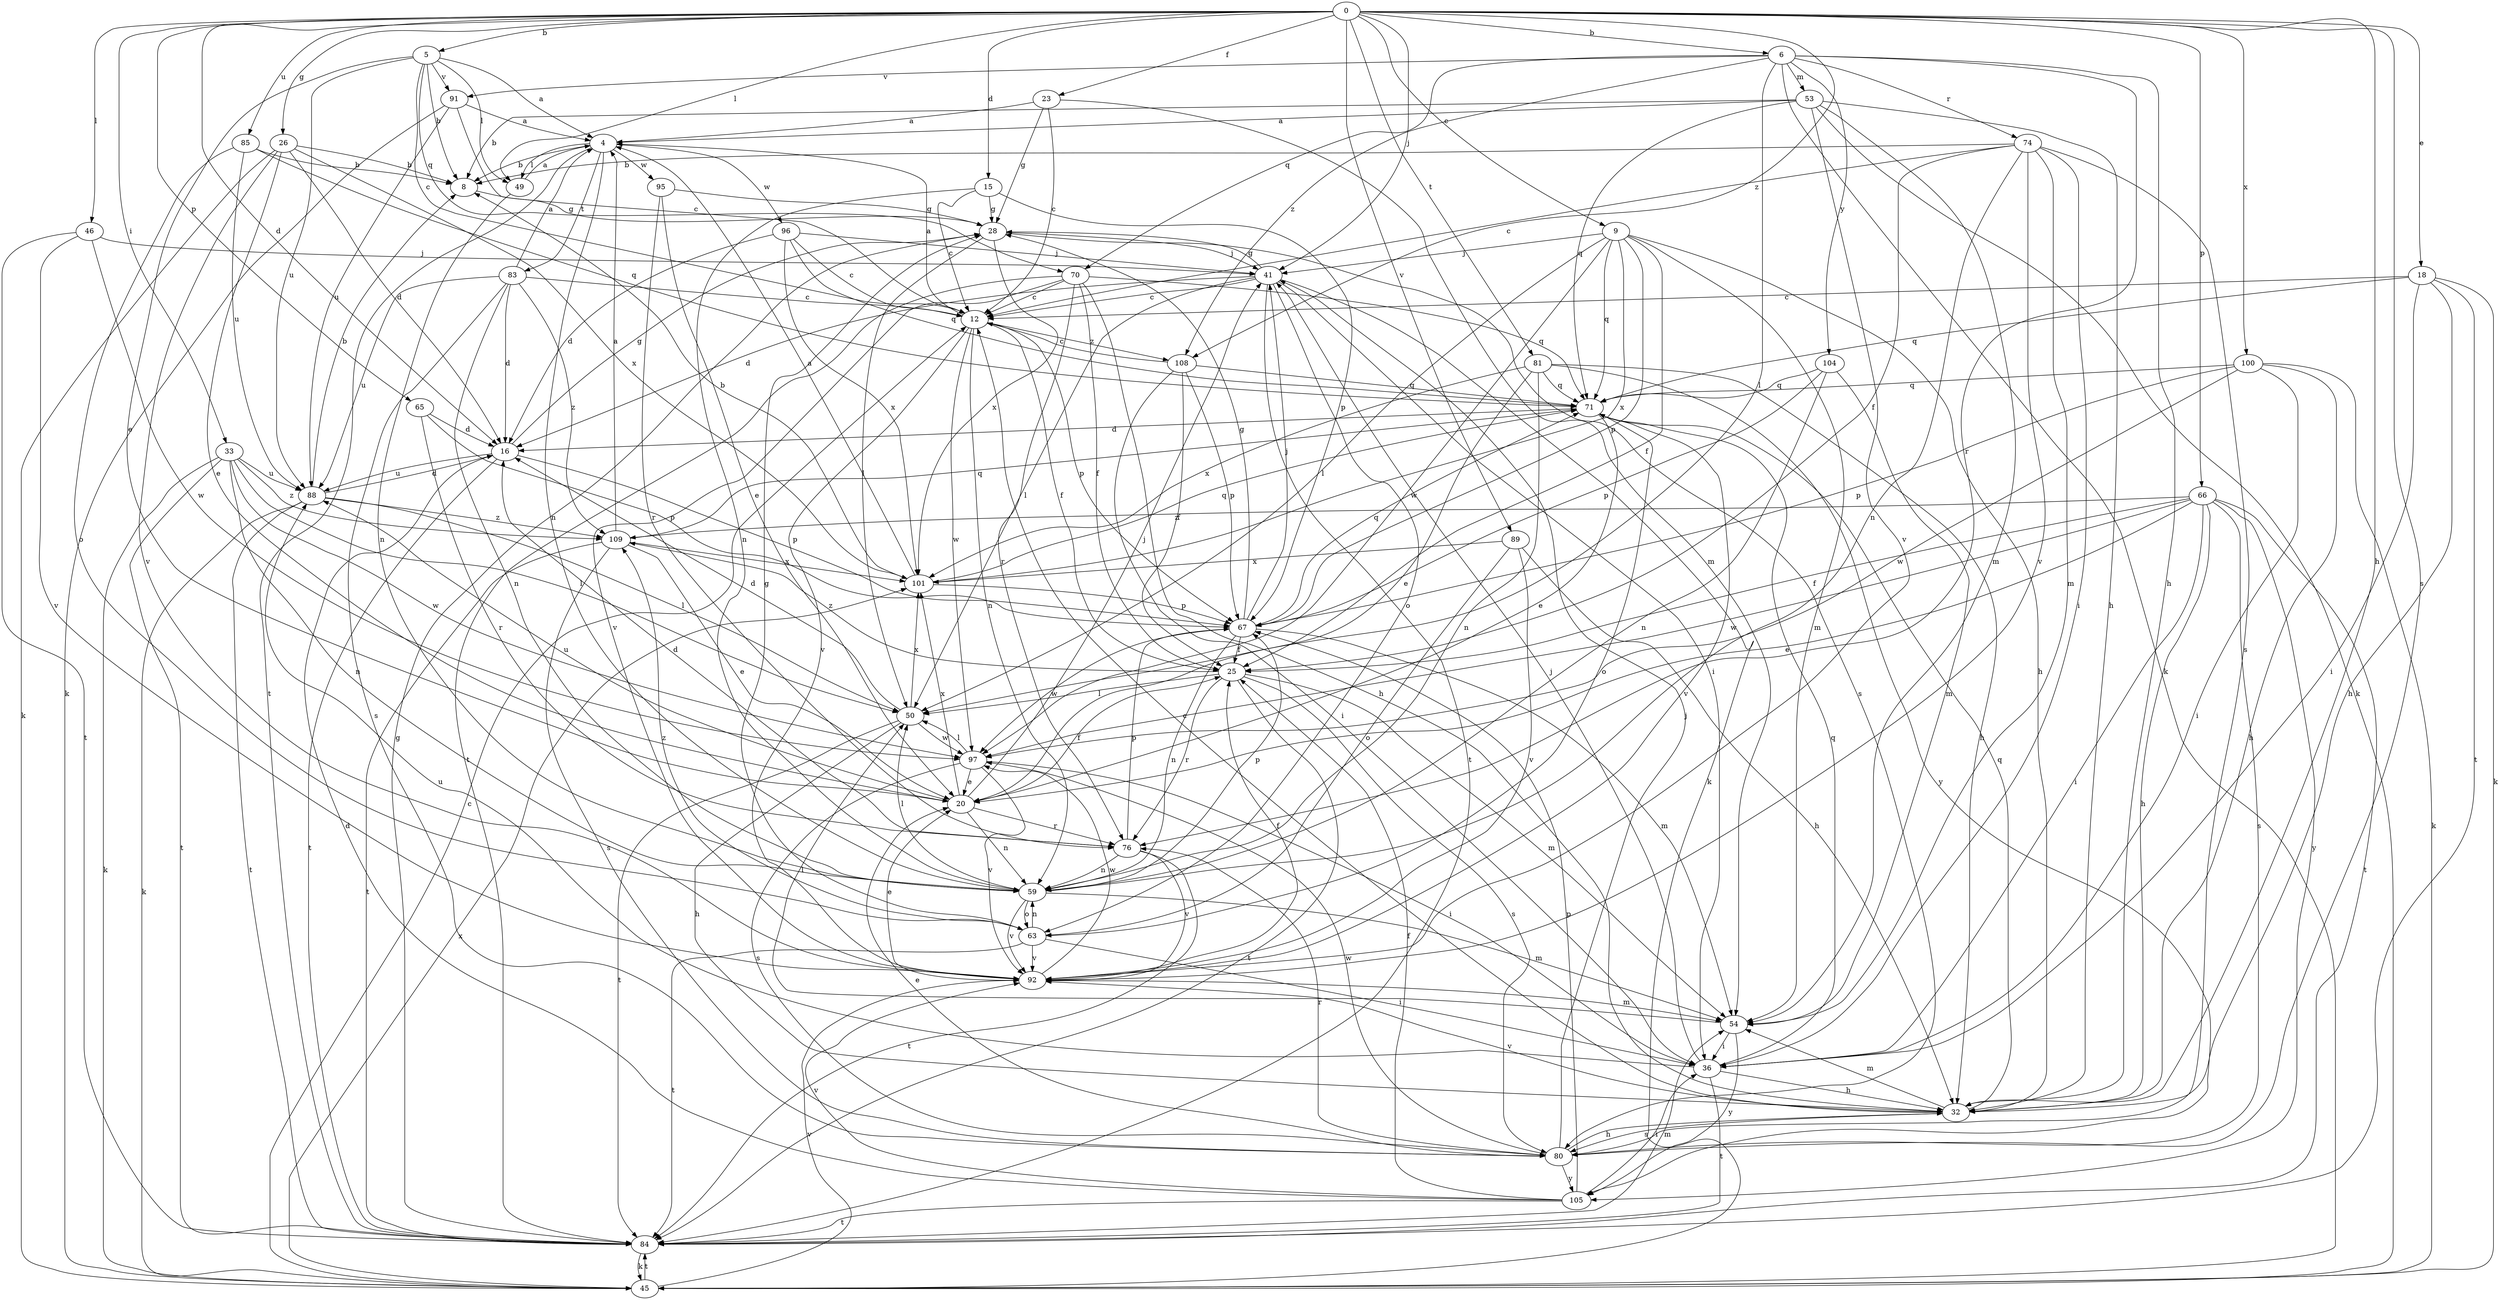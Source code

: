 strict digraph  {
0;
4;
5;
6;
8;
9;
12;
15;
16;
18;
20;
23;
25;
26;
28;
32;
33;
36;
41;
45;
46;
49;
50;
53;
54;
59;
63;
65;
66;
67;
70;
71;
74;
76;
80;
81;
83;
84;
85;
88;
89;
91;
92;
95;
96;
97;
100;
101;
104;
105;
108;
109;
0 -> 5  [label=b];
0 -> 6  [label=b];
0 -> 9  [label=c];
0 -> 15  [label=d];
0 -> 16  [label=d];
0 -> 18  [label=e];
0 -> 23  [label=f];
0 -> 26  [label=g];
0 -> 32  [label=h];
0 -> 33  [label=i];
0 -> 41  [label=j];
0 -> 46  [label=l];
0 -> 49  [label=l];
0 -> 65  [label=p];
0 -> 66  [label=p];
0 -> 80  [label=s];
0 -> 81  [label=t];
0 -> 85  [label=u];
0 -> 89  [label=v];
0 -> 100  [label=x];
0 -> 108  [label=z];
4 -> 8  [label=b];
4 -> 49  [label=l];
4 -> 59  [label=n];
4 -> 83  [label=t];
4 -> 84  [label=t];
4 -> 95  [label=w];
4 -> 96  [label=w];
5 -> 4  [label=a];
5 -> 8  [label=b];
5 -> 12  [label=c];
5 -> 20  [label=e];
5 -> 49  [label=l];
5 -> 70  [label=q];
5 -> 88  [label=u];
5 -> 91  [label=v];
6 -> 32  [label=h];
6 -> 45  [label=k];
6 -> 50  [label=l];
6 -> 53  [label=m];
6 -> 70  [label=q];
6 -> 74  [label=r];
6 -> 76  [label=r];
6 -> 91  [label=v];
6 -> 104  [label=y];
6 -> 108  [label=z];
8 -> 28  [label=g];
9 -> 25  [label=f];
9 -> 32  [label=h];
9 -> 41  [label=j];
9 -> 50  [label=l];
9 -> 54  [label=m];
9 -> 67  [label=p];
9 -> 71  [label=q];
9 -> 97  [label=w];
9 -> 101  [label=x];
12 -> 4  [label=a];
12 -> 25  [label=f];
12 -> 59  [label=n];
12 -> 67  [label=p];
12 -> 92  [label=v];
12 -> 97  [label=w];
12 -> 108  [label=z];
15 -> 12  [label=c];
15 -> 28  [label=g];
15 -> 59  [label=n];
15 -> 67  [label=p];
16 -> 28  [label=g];
16 -> 67  [label=p];
16 -> 84  [label=t];
16 -> 88  [label=u];
18 -> 12  [label=c];
18 -> 32  [label=h];
18 -> 36  [label=i];
18 -> 45  [label=k];
18 -> 71  [label=q];
18 -> 84  [label=t];
20 -> 25  [label=f];
20 -> 41  [label=j];
20 -> 59  [label=n];
20 -> 76  [label=r];
20 -> 88  [label=u];
20 -> 101  [label=x];
23 -> 4  [label=a];
23 -> 12  [label=c];
23 -> 28  [label=g];
23 -> 54  [label=m];
25 -> 50  [label=l];
25 -> 54  [label=m];
25 -> 76  [label=r];
25 -> 80  [label=s];
25 -> 84  [label=t];
25 -> 109  [label=z];
26 -> 8  [label=b];
26 -> 16  [label=d];
26 -> 20  [label=e];
26 -> 45  [label=k];
26 -> 92  [label=v];
26 -> 101  [label=x];
28 -> 41  [label=j];
28 -> 50  [label=l];
28 -> 80  [label=s];
28 -> 101  [label=x];
32 -> 12  [label=c];
32 -> 54  [label=m];
32 -> 71  [label=q];
32 -> 80  [label=s];
32 -> 92  [label=v];
33 -> 45  [label=k];
33 -> 50  [label=l];
33 -> 59  [label=n];
33 -> 84  [label=t];
33 -> 88  [label=u];
33 -> 97  [label=w];
33 -> 109  [label=z];
36 -> 32  [label=h];
36 -> 41  [label=j];
36 -> 71  [label=q];
36 -> 84  [label=t];
36 -> 88  [label=u];
41 -> 12  [label=c];
41 -> 16  [label=d];
41 -> 28  [label=g];
41 -> 36  [label=i];
41 -> 45  [label=k];
41 -> 50  [label=l];
41 -> 63  [label=o];
41 -> 84  [label=t];
45 -> 12  [label=c];
45 -> 84  [label=t];
45 -> 92  [label=v];
45 -> 101  [label=x];
46 -> 41  [label=j];
46 -> 84  [label=t];
46 -> 92  [label=v];
46 -> 97  [label=w];
49 -> 4  [label=a];
49 -> 59  [label=n];
50 -> 16  [label=d];
50 -> 32  [label=h];
50 -> 84  [label=t];
50 -> 97  [label=w];
50 -> 101  [label=x];
53 -> 4  [label=a];
53 -> 8  [label=b];
53 -> 32  [label=h];
53 -> 45  [label=k];
53 -> 54  [label=m];
53 -> 71  [label=q];
53 -> 92  [label=v];
54 -> 36  [label=i];
54 -> 50  [label=l];
54 -> 105  [label=y];
59 -> 50  [label=l];
59 -> 54  [label=m];
59 -> 63  [label=o];
59 -> 67  [label=p];
59 -> 92  [label=v];
63 -> 28  [label=g];
63 -> 36  [label=i];
63 -> 59  [label=n];
63 -> 84  [label=t];
63 -> 92  [label=v];
63 -> 109  [label=z];
65 -> 16  [label=d];
65 -> 67  [label=p];
65 -> 76  [label=r];
66 -> 20  [label=e];
66 -> 25  [label=f];
66 -> 32  [label=h];
66 -> 36  [label=i];
66 -> 80  [label=s];
66 -> 84  [label=t];
66 -> 97  [label=w];
66 -> 105  [label=y];
66 -> 109  [label=z];
67 -> 25  [label=f];
67 -> 28  [label=g];
67 -> 41  [label=j];
67 -> 54  [label=m];
67 -> 59  [label=n];
67 -> 71  [label=q];
67 -> 97  [label=w];
70 -> 12  [label=c];
70 -> 25  [label=f];
70 -> 32  [label=h];
70 -> 71  [label=q];
70 -> 76  [label=r];
70 -> 84  [label=t];
70 -> 92  [label=v];
71 -> 16  [label=d];
71 -> 20  [label=e];
71 -> 63  [label=o];
71 -> 92  [label=v];
74 -> 8  [label=b];
74 -> 12  [label=c];
74 -> 25  [label=f];
74 -> 36  [label=i];
74 -> 54  [label=m];
74 -> 59  [label=n];
74 -> 80  [label=s];
74 -> 92  [label=v];
76 -> 16  [label=d];
76 -> 59  [label=n];
76 -> 67  [label=p];
76 -> 84  [label=t];
76 -> 92  [label=v];
80 -> 20  [label=e];
80 -> 32  [label=h];
80 -> 41  [label=j];
80 -> 76  [label=r];
80 -> 97  [label=w];
80 -> 105  [label=y];
81 -> 20  [label=e];
81 -> 32  [label=h];
81 -> 59  [label=n];
81 -> 71  [label=q];
81 -> 101  [label=x];
81 -> 105  [label=y];
83 -> 4  [label=a];
83 -> 12  [label=c];
83 -> 16  [label=d];
83 -> 59  [label=n];
83 -> 80  [label=s];
83 -> 88  [label=u];
83 -> 109  [label=z];
84 -> 28  [label=g];
84 -> 45  [label=k];
84 -> 54  [label=m];
85 -> 8  [label=b];
85 -> 63  [label=o];
85 -> 71  [label=q];
85 -> 88  [label=u];
88 -> 8  [label=b];
88 -> 16  [label=d];
88 -> 45  [label=k];
88 -> 50  [label=l];
88 -> 84  [label=t];
88 -> 109  [label=z];
89 -> 32  [label=h];
89 -> 63  [label=o];
89 -> 92  [label=v];
89 -> 101  [label=x];
91 -> 4  [label=a];
91 -> 12  [label=c];
91 -> 45  [label=k];
91 -> 88  [label=u];
92 -> 20  [label=e];
92 -> 25  [label=f];
92 -> 54  [label=m];
92 -> 97  [label=w];
95 -> 20  [label=e];
95 -> 28  [label=g];
95 -> 76  [label=r];
96 -> 12  [label=c];
96 -> 16  [label=d];
96 -> 41  [label=j];
96 -> 71  [label=q];
96 -> 101  [label=x];
97 -> 20  [label=e];
97 -> 36  [label=i];
97 -> 50  [label=l];
97 -> 80  [label=s];
97 -> 92  [label=v];
100 -> 32  [label=h];
100 -> 36  [label=i];
100 -> 45  [label=k];
100 -> 67  [label=p];
100 -> 71  [label=q];
100 -> 97  [label=w];
101 -> 4  [label=a];
101 -> 8  [label=b];
101 -> 67  [label=p];
101 -> 71  [label=q];
104 -> 54  [label=m];
104 -> 59  [label=n];
104 -> 67  [label=p];
104 -> 71  [label=q];
105 -> 16  [label=d];
105 -> 25  [label=f];
105 -> 36  [label=i];
105 -> 67  [label=p];
105 -> 84  [label=t];
105 -> 92  [label=v];
108 -> 12  [label=c];
108 -> 25  [label=f];
108 -> 36  [label=i];
108 -> 67  [label=p];
108 -> 71  [label=q];
109 -> 4  [label=a];
109 -> 20  [label=e];
109 -> 71  [label=q];
109 -> 80  [label=s];
109 -> 84  [label=t];
109 -> 101  [label=x];
}
